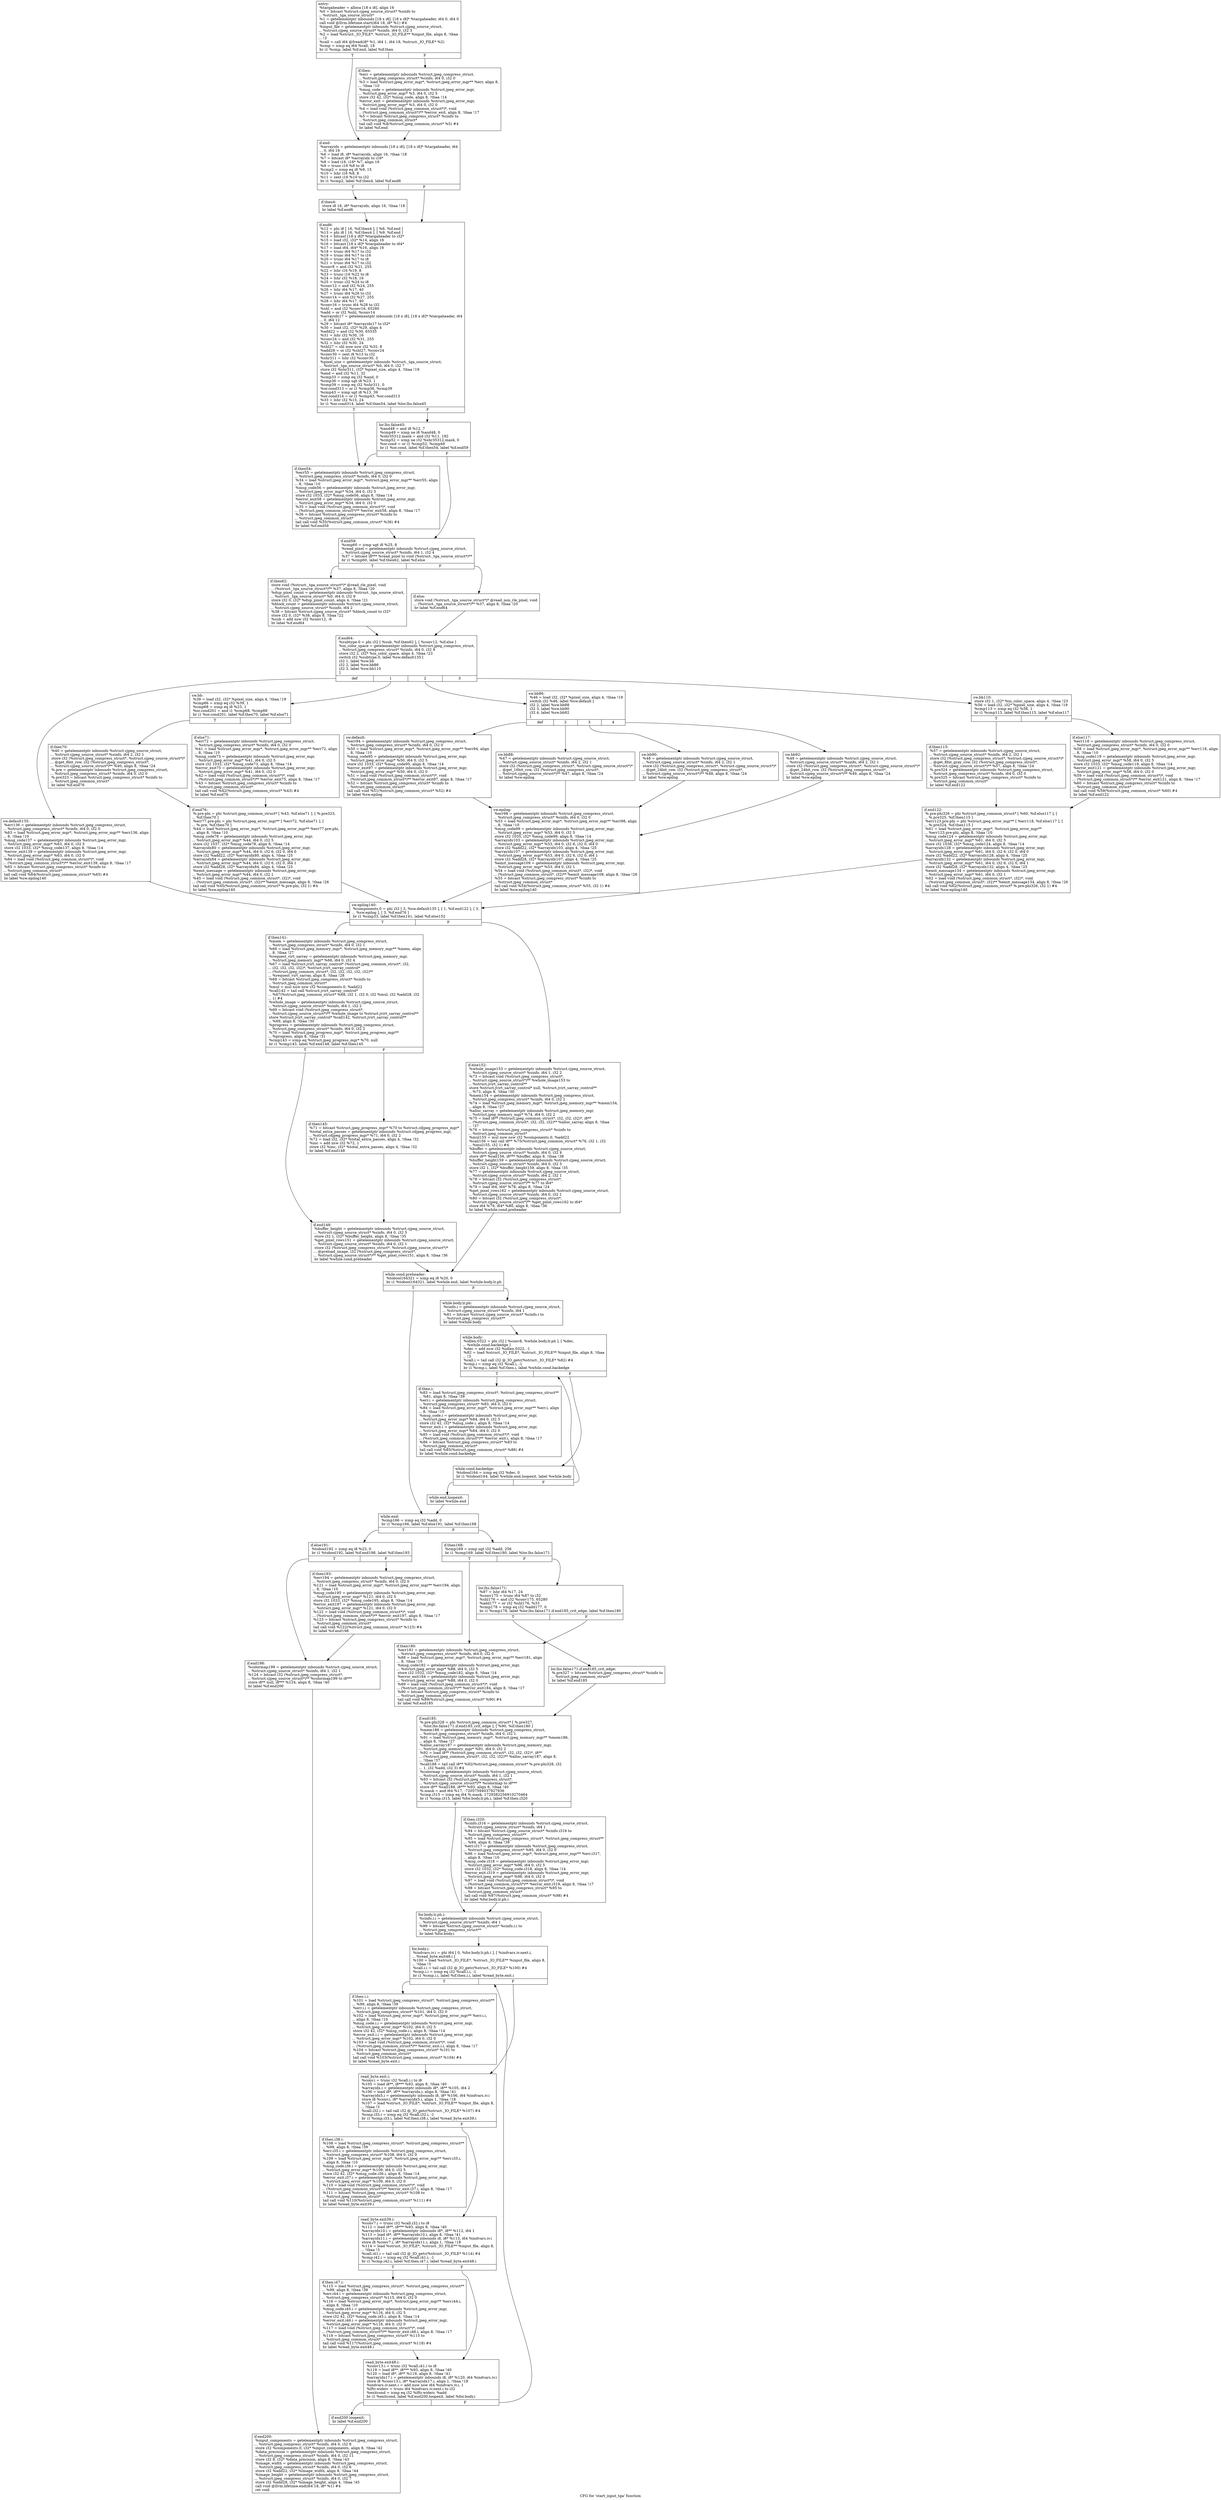 digraph "CFG for 'start_input_tga' function" {
	label="CFG for 'start_input_tga' function";

	Node0x4e81ac0 [shape=record,label="{entry:\l  %targaheader = alloca [18 x i8], align 16\l  %0 = bitcast %struct.cjpeg_source_struct* %sinfo to\l... %struct._tga_source_struct*\l  %1 = getelementptr inbounds [18 x i8], [18 x i8]* %targaheader, i64 0, i64 0\l  call void @llvm.lifetime.start(i64 18, i8* %1) #4\l  %input_file = getelementptr inbounds %struct.cjpeg_source_struct,\l... %struct.cjpeg_source_struct* %sinfo, i64 0, i32 3\l  %2 = load %struct._IO_FILE*, %struct._IO_FILE** %input_file, align 8, !tbaa\l... !3\l  %call = call i64 @fread(i8* %1, i64 1, i64 18, %struct._IO_FILE* %2)\l  %cmp = icmp eq i64 %call, 18\l  br i1 %cmp, label %if.end, label %if.then\l|{<s0>T|<s1>F}}"];
	Node0x4e81ac0:s0 -> Node0x4e82bd0;
	Node0x4e81ac0:s1 -> Node0x4e82ca0;
	Node0x4e82ca0 [shape=record,label="{if.then:                                          \l  %err = getelementptr inbounds %struct.jpeg_compress_struct,\l... %struct.jpeg_compress_struct* %cinfo, i64 0, i32 0\l  %3 = load %struct.jpeg_error_mgr*, %struct.jpeg_error_mgr** %err, align 8,\l... !tbaa !10\l  %msg_code = getelementptr inbounds %struct.jpeg_error_mgr,\l... %struct.jpeg_error_mgr* %3, i64 0, i32 5\l  store i32 42, i32* %msg_code, align 8, !tbaa !14\l  %error_exit = getelementptr inbounds %struct.jpeg_error_mgr,\l... %struct.jpeg_error_mgr* %3, i64 0, i32 0\l  %4 = load void (%struct.jpeg_common_struct*)*, void\l... (%struct.jpeg_common_struct*)** %error_exit, align 8, !tbaa !17\l  %5 = bitcast %struct.jpeg_compress_struct* %cinfo to\l... %struct.jpeg_common_struct*\l  tail call void %4(%struct.jpeg_common_struct* %5) #4\l  br label %if.end\l}"];
	Node0x4e82ca0 -> Node0x4e82bd0;
	Node0x4e82bd0 [shape=record,label="{if.end:                                           \l  %arrayidx = getelementptr inbounds [18 x i8], [18 x i8]* %targaheader, i64\l... 0, i64 16\l  %6 = load i8, i8* %arrayidx, align 16, !tbaa !18\l  %7 = bitcast i8* %arrayidx to i16*\l  %8 = load i16, i16* %7, align 16\l  %9 = trunc i16 %8 to i8\l  %cmp2 = icmp eq i8 %9, 15\l  %10 = lshr i16 %8, 8\l  %11 = zext i16 %10 to i32\l  br i1 %cmp2, label %if.then4, label %if.end6\l|{<s0>T|<s1>F}}"];
	Node0x4e82bd0:s0 -> Node0x4e83550;
	Node0x4e82bd0:s1 -> Node0x4e83e40;
	Node0x4e83550 [shape=record,label="{if.then4:                                         \l  store i8 16, i8* %arrayidx, align 16, !tbaa !18\l  br label %if.end6\l}"];
	Node0x4e83550 -> Node0x4e83e40;
	Node0x4e83e40 [shape=record,label="{if.end6:                                          \l  %12 = phi i8 [ 16, %if.then4 ], [ %6, %if.end ]\l  %13 = phi i8 [ 16, %if.then4 ], [ %9, %if.end ]\l  %14 = bitcast [18 x i8]* %targaheader to i32*\l  %15 = load i32, i32* %14, align 16\l  %16 = bitcast [18 x i8]* %targaheader to i64*\l  %17 = load i64, i64* %16, align 16\l  %18 = trunc i64 %17 to i32\l  %19 = trunc i64 %17 to i16\l  %20 = trunc i64 %17 to i8\l  %21 = trunc i64 %17 to i32\l  %conv8 = and i32 %21, 255\l  %22 = lshr i16 %19, 8\l  %23 = trunc i16 %22 to i8\l  %24 = lshr i32 %18, 16\l  %25 = trunc i32 %24 to i8\l  %conv12 = and i32 %24, 255\l  %26 = lshr i64 %17, 40\l  %27 = trunc i64 %26 to i32\l  %conv14 = and i32 %27, 255\l  %28 = lshr i64 %17, 40\l  %conv16 = trunc i64 %28 to i32\l  %shl = and i32 %conv16, 65280\l  %add = or i32 %shl, %conv14\l  %arrayidx17 = getelementptr inbounds [18 x i8], [18 x i8]* %targaheader, i64\l... 0, i64 12\l  %29 = bitcast i8* %arrayidx17 to i32*\l  %30 = load i32, i32* %29, align 4\l  %add22 = and i32 %30, 65535\l  %31 = lshr i32 %30, 16\l  %conv24 = and i32 %31, 255\l  %32 = lshr i32 %30, 24\l  %shl27 = shl nuw nsw i32 %32, 8\l  %add28 = or i32 %shl27, %conv24\l  %conv30 = zext i8 %13 to i32\l  %shr311 = lshr i32 %conv30, 3\l  %pixel_size = getelementptr inbounds %struct._tga_source_struct,\l... %struct._tga_source_struct* %0, i64 0, i32 7\l  store i32 %shr311, i32* %pixel_size, align 4, !tbaa !19\l  %and = and i32 %11, 32\l  %cmp33 = icmp eq i32 %and, 0\l  %cmp36 = icmp ugt i8 %23, 1\l  %cmp39 = icmp eq i32 %shr311, 0\l  %or.cond313 = or i1 %cmp36, %cmp39\l  %cmp43 = icmp ugt i8 %13, 39\l  %or.cond314 = or i1 %cmp43, %or.cond313\l  %33 = lshr i32 %15, 24\l  br i1 %or.cond314, label %if.then54, label %lor.lhs.false45\l|{<s0>T|<s1>F}}"];
	Node0x4e83e40:s0 -> Node0x4e7d330;
	Node0x4e83e40:s1 -> Node0x4e7d410;
	Node0x4e7d410 [shape=record,label="{lor.lhs.false45:                                  \l  %and48 = and i8 %12, 7\l  %cmp49 = icmp ne i8 %and48, 0\l  %shr35312.mask = and i32 %11, 192\l  %cmp52 = icmp ne i32 %shr35312.mask, 0\l  %or.cond = or i1 %cmp52, %cmp49\l  br i1 %or.cond, label %if.then54, label %if.end59\l|{<s0>T|<s1>F}}"];
	Node0x4e7d410:s0 -> Node0x4e7d330;
	Node0x4e7d410:s1 -> Node0x4e86f40;
	Node0x4e7d330 [shape=record,label="{if.then54:                                        \l  %err55 = getelementptr inbounds %struct.jpeg_compress_struct,\l... %struct.jpeg_compress_struct* %cinfo, i64 0, i32 0\l  %34 = load %struct.jpeg_error_mgr*, %struct.jpeg_error_mgr** %err55, align\l... 8, !tbaa !10\l  %msg_code56 = getelementptr inbounds %struct.jpeg_error_mgr,\l... %struct.jpeg_error_mgr* %34, i64 0, i32 5\l  store i32 1033, i32* %msg_code56, align 8, !tbaa !14\l  %error_exit58 = getelementptr inbounds %struct.jpeg_error_mgr,\l... %struct.jpeg_error_mgr* %34, i64 0, i32 0\l  %35 = load void (%struct.jpeg_common_struct*)*, void\l... (%struct.jpeg_common_struct*)** %error_exit58, align 8, !tbaa !17\l  %36 = bitcast %struct.jpeg_compress_struct* %cinfo to\l... %struct.jpeg_common_struct*\l  tail call void %35(%struct.jpeg_common_struct* %36) #4\l  br label %if.end59\l}"];
	Node0x4e7d330 -> Node0x4e86f40;
	Node0x4e86f40 [shape=record,label="{if.end59:                                         \l  %cmp60 = icmp ugt i8 %25, 8\l  %read_pixel = getelementptr inbounds %struct.cjpeg_source_struct,\l... %struct.cjpeg_source_struct* %sinfo, i64 1, i32 4\l  %37 = bitcast i8*** %read_pixel to void (%struct._tga_source_struct*)**\l  br i1 %cmp60, label %if.then62, label %if.else\l|{<s0>T|<s1>F}}"];
	Node0x4e86f40:s0 -> Node0x4e857c0;
	Node0x4e86f40:s1 -> Node0x4e858a0;
	Node0x4e857c0 [shape=record,label="{if.then62:                                        \l  store void (%struct._tga_source_struct*)* @read_rle_pixel, void\l... (%struct._tga_source_struct*)** %37, align 8, !tbaa !20\l  %dup_pixel_count = getelementptr inbounds %struct._tga_source_struct,\l... %struct._tga_source_struct* %0, i64 0, i32 9\l  store i32 0, i32* %dup_pixel_count, align 4, !tbaa !21\l  %block_count = getelementptr inbounds %struct.cjpeg_source_struct,\l... %struct.cjpeg_source_struct* %sinfo, i64 2\l  %38 = bitcast %struct.cjpeg_source_struct* %block_count to i32*\l  store i32 0, i32* %38, align 8, !tbaa !22\l  %sub = add nsw i32 %conv12, -8\l  br label %if.end64\l}"];
	Node0x4e857c0 -> Node0x4e89870;
	Node0x4e858a0 [shape=record,label="{if.else:                                          \l  store void (%struct._tga_source_struct*)* @read_non_rle_pixel, void\l... (%struct._tga_source_struct*)** %37, align 8, !tbaa !20\l  br label %if.end64\l}"];
	Node0x4e858a0 -> Node0x4e89870;
	Node0x4e89870 [shape=record,label="{if.end64:                                         \l  %subtype.0 = phi i32 [ %sub, %if.then62 ], [ %conv12, %if.else ]\l  %in_color_space = getelementptr inbounds %struct.jpeg_compress_struct,\l... %struct.jpeg_compress_struct* %cinfo, i64 0, i32 9\l  store i32 2, i32* %in_color_space, align 4, !tbaa !23\l  switch i32 %subtype.0, label %sw.default135 [\l    i32 1, label %sw.bb\l    i32 2, label %sw.bb86\l    i32 3, label %sw.bb110\l  ]\l|{<s0>def|<s1>1|<s2>2|<s3>3}}"];
	Node0x4e89870:s0 -> Node0x4e8a520;
	Node0x4e89870:s1 -> Node0x4e8a600;
	Node0x4e89870:s2 -> Node0x4e8a6d0;
	Node0x4e89870:s3 -> Node0x4e8a7a0;
	Node0x4e8a600 [shape=record,label="{sw.bb:                                            \l  %39 = load i32, i32* %pixel_size, align 4, !tbaa !19\l  %cmp66 = icmp eq i32 %39, 1\l  %cmp68 = icmp eq i8 %23, 1\l  %or.cond201 = and i1 %cmp68, %cmp66\l  br i1 %or.cond201, label %if.then70, label %if.else71\l|{<s0>T|<s1>F}}"];
	Node0x4e8a600:s0 -> Node0x4e8b1b0;
	Node0x4e8a600:s1 -> Node0x4e8b290;
	Node0x4e8b1b0 [shape=record,label="{if.then70:                                        \l  %40 = getelementptr inbounds %struct.cjpeg_source_struct,\l... %struct.cjpeg_source_struct* %sinfo, i64 2, i32 1\l  store i32 (%struct.jpeg_compress_struct*, %struct.cjpeg_source_struct*)*\l... @get_8bit_row, i32 (%struct.jpeg_compress_struct*,\l... %struct.cjpeg_source_struct*)** %40, align 8, !tbaa !24\l  %.pre = getelementptr inbounds %struct.jpeg_compress_struct,\l... %struct.jpeg_compress_struct* %cinfo, i64 0, i32 0\l  %.pre323 = bitcast %struct.jpeg_compress_struct* %cinfo to\l... %struct.jpeg_common_struct*\l  br label %if.end76\l}"];
	Node0x4e8b1b0 -> Node0x4e8b8b0;
	Node0x4e8b290 [shape=record,label="{if.else71:                                        \l  %err72 = getelementptr inbounds %struct.jpeg_compress_struct,\l... %struct.jpeg_compress_struct* %cinfo, i64 0, i32 0\l  %41 = load %struct.jpeg_error_mgr*, %struct.jpeg_error_mgr** %err72, align\l... 8, !tbaa !10\l  %msg_code73 = getelementptr inbounds %struct.jpeg_error_mgr,\l... %struct.jpeg_error_mgr* %41, i64 0, i32 5\l  store i32 1033, i32* %msg_code73, align 8, !tbaa !14\l  %error_exit75 = getelementptr inbounds %struct.jpeg_error_mgr,\l... %struct.jpeg_error_mgr* %41, i64 0, i32 0\l  %42 = load void (%struct.jpeg_common_struct*)*, void\l... (%struct.jpeg_common_struct*)** %error_exit75, align 8, !tbaa !17\l  %43 = bitcast %struct.jpeg_compress_struct* %cinfo to\l... %struct.jpeg_common_struct*\l  tail call void %42(%struct.jpeg_common_struct* %43) #4\l  br label %if.end76\l}"];
	Node0x4e8b290 -> Node0x4e8b8b0;
	Node0x4e8b8b0 [shape=record,label="{if.end76:                                         \l  %.pre-phi = phi %struct.jpeg_common_struct* [ %43, %if.else71 ], [ %.pre323,\l... %if.then70 ]\l  %err77.pre-phi = phi %struct.jpeg_error_mgr** [ %err72, %if.else71 ], [\l... %.pre, %if.then70 ]\l  %44 = load %struct.jpeg_error_mgr*, %struct.jpeg_error_mgr** %err77.pre-phi,\l... align 8, !tbaa !10\l  %msg_code78 = getelementptr inbounds %struct.jpeg_error_mgr,\l... %struct.jpeg_error_mgr* %44, i64 0, i32 5\l  store i32 1037, i32* %msg_code78, align 8, !tbaa !14\l  %arrayidx80 = getelementptr inbounds %struct.jpeg_error_mgr,\l... %struct.jpeg_error_mgr* %44, i64 0, i32 6, i32 0, i64 0\l  store i32 %add22, i32* %arrayidx80, align 4, !tbaa !25\l  %arrayidx84 = getelementptr inbounds %struct.jpeg_error_mgr,\l... %struct.jpeg_error_mgr* %44, i64 0, i32 6, i32 0, i64 1\l  store i32 %add28, i32* %arrayidx84, align 4, !tbaa !25\l  %emit_message = getelementptr inbounds %struct.jpeg_error_mgr,\l... %struct.jpeg_error_mgr* %44, i64 0, i32 1\l  %45 = load void (%struct.jpeg_common_struct*, i32)*, void\l... (%struct.jpeg_common_struct*, i32)** %emit_message, align 8, !tbaa !26\l  tail call void %45(%struct.jpeg_common_struct* %.pre-phi, i32 1) #4\l  br label %sw.epilog140\l}"];
	Node0x4e8b8b0 -> Node0x4e86520;
	Node0x4e8a6d0 [shape=record,label="{sw.bb86:                                          \l  %46 = load i32, i32* %pixel_size, align 4, !tbaa !19\l  switch i32 %46, label %sw.default [\l    i32 2, label %sw.bb88\l    i32 3, label %sw.bb90\l    i32 4, label %sw.bb92\l  ]\l|{<s0>def|<s1>2|<s2>3|<s3>4}}"];
	Node0x4e8a6d0:s0 -> Node0x4e86660;
	Node0x4e8a6d0:s1 -> Node0x4e86740;
	Node0x4e8a6d0:s2 -> Node0x4e867f0;
	Node0x4e8a6d0:s3 -> Node0x4e868a0;
	Node0x4e86740 [shape=record,label="{sw.bb88:                                          \l  %47 = getelementptr inbounds %struct.cjpeg_source_struct,\l... %struct.cjpeg_source_struct* %sinfo, i64 2, i32 1\l  store i32 (%struct.jpeg_compress_struct*, %struct.cjpeg_source_struct*)*\l... @get_16bit_row, i32 (%struct.jpeg_compress_struct*,\l... %struct.cjpeg_source_struct*)** %47, align 8, !tbaa !24\l  br label %sw.epilog\l}"];
	Node0x4e86740 -> Node0x4e8e660;
	Node0x4e867f0 [shape=record,label="{sw.bb90:                                          \l  %48 = getelementptr inbounds %struct.cjpeg_source_struct,\l... %struct.cjpeg_source_struct* %sinfo, i64 2, i32 1\l  store i32 (%struct.jpeg_compress_struct*, %struct.cjpeg_source_struct*)*\l... @get_24bit_row, i32 (%struct.jpeg_compress_struct*,\l... %struct.cjpeg_source_struct*)** %48, align 8, !tbaa !24\l  br label %sw.epilog\l}"];
	Node0x4e867f0 -> Node0x4e8e660;
	Node0x4e868a0 [shape=record,label="{sw.bb92:                                          \l  %49 = getelementptr inbounds %struct.cjpeg_source_struct,\l... %struct.cjpeg_source_struct* %sinfo, i64 2, i32 1\l  store i32 (%struct.jpeg_compress_struct*, %struct.cjpeg_source_struct*)*\l... @get_24bit_row, i32 (%struct.jpeg_compress_struct*,\l... %struct.cjpeg_source_struct*)** %49, align 8, !tbaa !24\l  br label %sw.epilog\l}"];
	Node0x4e868a0 -> Node0x4e8e660;
	Node0x4e86660 [shape=record,label="{sw.default:                                       \l  %err94 = getelementptr inbounds %struct.jpeg_compress_struct,\l... %struct.jpeg_compress_struct* %cinfo, i64 0, i32 0\l  %50 = load %struct.jpeg_error_mgr*, %struct.jpeg_error_mgr** %err94, align\l... 8, !tbaa !10\l  %msg_code95 = getelementptr inbounds %struct.jpeg_error_mgr,\l... %struct.jpeg_error_mgr* %50, i64 0, i32 5\l  store i32 1033, i32* %msg_code95, align 8, !tbaa !14\l  %error_exit97 = getelementptr inbounds %struct.jpeg_error_mgr,\l... %struct.jpeg_error_mgr* %50, i64 0, i32 0\l  %51 = load void (%struct.jpeg_common_struct*)*, void\l... (%struct.jpeg_common_struct*)** %error_exit97, align 8, !tbaa !17\l  %52 = bitcast %struct.jpeg_compress_struct* %cinfo to\l... %struct.jpeg_common_struct*\l  tail call void %51(%struct.jpeg_common_struct* %52) #4\l  br label %sw.epilog\l}"];
	Node0x4e86660 -> Node0x4e8e660;
	Node0x4e8e660 [shape=record,label="{sw.epilog:                                        \l  %err98 = getelementptr inbounds %struct.jpeg_compress_struct,\l... %struct.jpeg_compress_struct* %cinfo, i64 0, i32 0\l  %53 = load %struct.jpeg_error_mgr*, %struct.jpeg_error_mgr** %err98, align\l... 8, !tbaa !10\l  %msg_code99 = getelementptr inbounds %struct.jpeg_error_mgr,\l... %struct.jpeg_error_mgr* %53, i64 0, i32 5\l  store i32 1035, i32* %msg_code99, align 8, !tbaa !14\l  %arrayidx103 = getelementptr inbounds %struct.jpeg_error_mgr,\l... %struct.jpeg_error_mgr* %53, i64 0, i32 6, i32 0, i64 0\l  store i32 %add22, i32* %arrayidx103, align 4, !tbaa !25\l  %arrayidx107 = getelementptr inbounds %struct.jpeg_error_mgr,\l... %struct.jpeg_error_mgr* %53, i64 0, i32 6, i32 0, i64 1\l  store i32 %add28, i32* %arrayidx107, align 4, !tbaa !25\l  %emit_message109 = getelementptr inbounds %struct.jpeg_error_mgr,\l... %struct.jpeg_error_mgr* %53, i64 0, i32 1\l  %54 = load void (%struct.jpeg_common_struct*, i32)*, void\l... (%struct.jpeg_common_struct*, i32)** %emit_message109, align 8, !tbaa !26\l  %55 = bitcast %struct.jpeg_compress_struct* %cinfo to\l... %struct.jpeg_common_struct*\l  tail call void %54(%struct.jpeg_common_struct* %55, i32 1) #4\l  br label %sw.epilog140\l}"];
	Node0x4e8e660 -> Node0x4e86520;
	Node0x4e8a7a0 [shape=record,label="{sw.bb110:                                         \l  store i32 1, i32* %in_color_space, align 4, !tbaa !23\l  %56 = load i32, i32* %pixel_size, align 4, !tbaa !19\l  %cmp113 = icmp eq i32 %56, 1\l  br i1 %cmp113, label %if.then115, label %if.else117\l|{<s0>T|<s1>F}}"];
	Node0x4e8a7a0:s0 -> Node0x4e905f0;
	Node0x4e8a7a0:s1 -> Node0x4e906d0;
	Node0x4e905f0 [shape=record,label="{if.then115:                                       \l  %57 = getelementptr inbounds %struct.cjpeg_source_struct,\l... %struct.cjpeg_source_struct* %sinfo, i64 2, i32 1\l  store i32 (%struct.jpeg_compress_struct*, %struct.cjpeg_source_struct*)*\l... @get_8bit_gray_row, i32 (%struct.jpeg_compress_struct*,\l... %struct.cjpeg_source_struct*)** %57, align 8, !tbaa !24\l  %.pre324 = getelementptr inbounds %struct.jpeg_compress_struct,\l... %struct.jpeg_compress_struct* %cinfo, i64 0, i32 0\l  %.pre325 = bitcast %struct.jpeg_compress_struct* %cinfo to\l... %struct.jpeg_common_struct*\l  br label %if.end122\l}"];
	Node0x4e905f0 -> Node0x4e88920;
	Node0x4e906d0 [shape=record,label="{if.else117:                                       \l  %err118 = getelementptr inbounds %struct.jpeg_compress_struct,\l... %struct.jpeg_compress_struct* %cinfo, i64 0, i32 0\l  %58 = load %struct.jpeg_error_mgr*, %struct.jpeg_error_mgr** %err118, align\l... 8, !tbaa !10\l  %msg_code119 = getelementptr inbounds %struct.jpeg_error_mgr,\l... %struct.jpeg_error_mgr* %58, i64 0, i32 5\l  store i32 1033, i32* %msg_code119, align 8, !tbaa !14\l  %error_exit121 = getelementptr inbounds %struct.jpeg_error_mgr,\l... %struct.jpeg_error_mgr* %58, i64 0, i32 0\l  %59 = load void (%struct.jpeg_common_struct*)*, void\l... (%struct.jpeg_common_struct*)** %error_exit121, align 8, !tbaa !17\l  %60 = bitcast %struct.jpeg_compress_struct* %cinfo to\l... %struct.jpeg_common_struct*\l  tail call void %59(%struct.jpeg_common_struct* %60) #4\l  br label %if.end122\l}"];
	Node0x4e906d0 -> Node0x4e88920;
	Node0x4e88920 [shape=record,label="{if.end122:                                        \l  %.pre-phi326 = phi %struct.jpeg_common_struct* [ %60, %if.else117 ], [\l... %.pre325, %if.then115 ]\l  %err123.pre-phi = phi %struct.jpeg_error_mgr** [ %err118, %if.else117 ], [\l... %.pre324, %if.then115 ]\l  %61 = load %struct.jpeg_error_mgr*, %struct.jpeg_error_mgr**\l... %err123.pre-phi, align 8, !tbaa !10\l  %msg_code124 = getelementptr inbounds %struct.jpeg_error_mgr,\l... %struct.jpeg_error_mgr* %61, i64 0, i32 5\l  store i32 1036, i32* %msg_code124, align 8, !tbaa !14\l  %arrayidx128 = getelementptr inbounds %struct.jpeg_error_mgr,\l... %struct.jpeg_error_mgr* %61, i64 0, i32 6, i32 0, i64 0\l  store i32 %add22, i32* %arrayidx128, align 4, !tbaa !25\l  %arrayidx132 = getelementptr inbounds %struct.jpeg_error_mgr,\l... %struct.jpeg_error_mgr* %61, i64 0, i32 6, i32 0, i64 1\l  store i32 %add28, i32* %arrayidx132, align 4, !tbaa !25\l  %emit_message134 = getelementptr inbounds %struct.jpeg_error_mgr,\l... %struct.jpeg_error_mgr* %61, i64 0, i32 1\l  %62 = load void (%struct.jpeg_common_struct*, i32)*, void\l... (%struct.jpeg_common_struct*, i32)** %emit_message134, align 8, !tbaa !26\l  tail call void %62(%struct.jpeg_common_struct* %.pre-phi326, i32 1) #4\l  br label %sw.epilog140\l}"];
	Node0x4e88920 -> Node0x4e86520;
	Node0x4e8a520 [shape=record,label="{sw.default135:                                    \l  %err136 = getelementptr inbounds %struct.jpeg_compress_struct,\l... %struct.jpeg_compress_struct* %cinfo, i64 0, i32 0\l  %63 = load %struct.jpeg_error_mgr*, %struct.jpeg_error_mgr** %err136, align\l... 8, !tbaa !10\l  %msg_code137 = getelementptr inbounds %struct.jpeg_error_mgr,\l... %struct.jpeg_error_mgr* %63, i64 0, i32 5\l  store i32 1033, i32* %msg_code137, align 8, !tbaa !14\l  %error_exit139 = getelementptr inbounds %struct.jpeg_error_mgr,\l... %struct.jpeg_error_mgr* %63, i64 0, i32 0\l  %64 = load void (%struct.jpeg_common_struct*)*, void\l... (%struct.jpeg_common_struct*)** %error_exit139, align 8, !tbaa !17\l  %65 = bitcast %struct.jpeg_compress_struct* %cinfo to\l... %struct.jpeg_common_struct*\l  tail call void %64(%struct.jpeg_common_struct* %65) #4\l  br label %sw.epilog140\l}"];
	Node0x4e8a520 -> Node0x4e86520;
	Node0x4e86520 [shape=record,label="{sw.epilog140:                                     \l  %components.0 = phi i32 [ 3, %sw.default135 ], [ 1, %if.end122 ], [ 3,\l... %sw.epilog ], [ 3, %if.end76 ]\l  br i1 %cmp33, label %if.then141, label %if.else152\l|{<s0>T|<s1>F}}"];
	Node0x4e86520:s0 -> Node0x4e85b70;
	Node0x4e86520:s1 -> Node0x4e806b0;
	Node0x4e85b70 [shape=record,label="{if.then141:                                       \l  %mem = getelementptr inbounds %struct.jpeg_compress_struct,\l... %struct.jpeg_compress_struct* %cinfo, i64 0, i32 1\l  %66 = load %struct.jpeg_memory_mgr*, %struct.jpeg_memory_mgr** %mem, align\l... 8, !tbaa !27\l  %request_virt_sarray = getelementptr inbounds %struct.jpeg_memory_mgr,\l... %struct.jpeg_memory_mgr* %66, i64 0, i32 4\l  %67 = load %struct.jvirt_sarray_control* (%struct.jpeg_common_struct*, i32,\l... i32, i32, i32, i32)*, %struct.jvirt_sarray_control*\l... (%struct.jpeg_common_struct*, i32, i32, i32, i32, i32)**\l... %request_virt_sarray, align 8, !tbaa !28\l  %68 = bitcast %struct.jpeg_compress_struct* %cinfo to\l... %struct.jpeg_common_struct*\l  %mul = mul nuw nsw i32 %components.0, %add22\l  %call142 = tail call %struct.jvirt_sarray_control*\l... %67(%struct.jpeg_common_struct* %68, i32 1, i32 0, i32 %mul, i32 %add28, i32\l... 1) #4\l  %whole_image = getelementptr inbounds %struct.cjpeg_source_struct,\l... %struct.cjpeg_source_struct* %sinfo, i64 1, i32 2\l  %69 = bitcast void (%struct.jpeg_compress_struct*,\l... %struct.cjpeg_source_struct*)** %whole_image to %struct.jvirt_sarray_control**\l  store %struct.jvirt_sarray_control* %call142, %struct.jvirt_sarray_control**\l... %69, align 8, !tbaa !30\l  %progress = getelementptr inbounds %struct.jpeg_compress_struct,\l... %struct.jpeg_compress_struct* %cinfo, i64 0, i32 2\l  %70 = load %struct.jpeg_progress_mgr*, %struct.jpeg_progress_mgr**\l... %progress, align 8, !tbaa !31\l  %cmp143 = icmp eq %struct.jpeg_progress_mgr* %70, null\l  br i1 %cmp143, label %if.end148, label %if.then145\l|{<s0>T|<s1>F}}"];
	Node0x4e85b70:s0 -> Node0x4e95110;
	Node0x4e85b70:s1 -> Node0x4e951f0;
	Node0x4e951f0 [shape=record,label="{if.then145:                                       \l  %71 = bitcast %struct.jpeg_progress_mgr* %70 to %struct.cdjpeg_progress_mgr*\l  %total_extra_passes = getelementptr inbounds %struct.cdjpeg_progress_mgr,\l... %struct.cdjpeg_progress_mgr* %71, i64 0, i32 2\l  %72 = load i32, i32* %total_extra_passes, align 4, !tbaa !32\l  %inc = add nsw i32 %72, 1\l  store i32 %inc, i32* %total_extra_passes, align 4, !tbaa !32\l  br label %if.end148\l}"];
	Node0x4e951f0 -> Node0x4e95110;
	Node0x4e95110 [shape=record,label="{if.end148:                                        \l  %buffer_height = getelementptr inbounds %struct.cjpeg_source_struct,\l... %struct.cjpeg_source_struct* %sinfo, i64 0, i32 5\l  store i32 1, i32* %buffer_height, align 8, !tbaa !35\l  %get_pixel_rows151 = getelementptr inbounds %struct.cjpeg_source_struct,\l... %struct.cjpeg_source_struct* %sinfo, i64 0, i32 1\l  store i32 (%struct.jpeg_compress_struct*, %struct.cjpeg_source_struct*)*\l... @preload_image, i32 (%struct.jpeg_compress_struct*,\l... %struct.cjpeg_source_struct*)** %get_pixel_rows151, align 8, !tbaa !36\l  br label %while.cond.preheader\l}"];
	Node0x4e95110 -> Node0x4e96480;
	Node0x4e806b0 [shape=record,label="{if.else152:                                       \l  %whole_image153 = getelementptr inbounds %struct.cjpeg_source_struct,\l... %struct.cjpeg_source_struct* %sinfo, i64 1, i32 2\l  %73 = bitcast void (%struct.jpeg_compress_struct*,\l... %struct.cjpeg_source_struct*)** %whole_image153 to\l... %struct.jvirt_sarray_control**\l  store %struct.jvirt_sarray_control* null, %struct.jvirt_sarray_control**\l... %73, align 8, !tbaa !30\l  %mem154 = getelementptr inbounds %struct.jpeg_compress_struct,\l... %struct.jpeg_compress_struct* %cinfo, i64 0, i32 1\l  %74 = load %struct.jpeg_memory_mgr*, %struct.jpeg_memory_mgr** %mem154,\l... align 8, !tbaa !27\l  %alloc_sarray = getelementptr inbounds %struct.jpeg_memory_mgr,\l... %struct.jpeg_memory_mgr* %74, i64 0, i32 2\l  %75 = load i8** (%struct.jpeg_common_struct*, i32, i32, i32)*, i8**\l... (%struct.jpeg_common_struct*, i32, i32, i32)** %alloc_sarray, align 8, !tbaa\l... !37\l  %76 = bitcast %struct.jpeg_compress_struct* %cinfo to\l... %struct.jpeg_common_struct*\l  %mul155 = mul nuw nsw i32 %components.0, %add22\l  %call156 = tail call i8** %75(%struct.jpeg_common_struct* %76, i32 1, i32\l... %mul155, i32 1) #4\l  %buffer = getelementptr inbounds %struct.cjpeg_source_struct,\l... %struct.cjpeg_source_struct* %sinfo, i64 0, i32 4\l  store i8** %call156, i8*** %buffer, align 8, !tbaa !38\l  %buffer_height159 = getelementptr inbounds %struct.cjpeg_source_struct,\l... %struct.cjpeg_source_struct* %sinfo, i64 0, i32 5\l  store i32 1, i32* %buffer_height159, align 8, !tbaa !35\l  %77 = getelementptr inbounds %struct.cjpeg_source_struct,\l... %struct.cjpeg_source_struct* %sinfo, i64 2, i32 1\l  %78 = bitcast i32 (%struct.jpeg_compress_struct*,\l... %struct.cjpeg_source_struct*)** %77 to i64*\l  %79 = load i64, i64* %78, align 8, !tbaa !24\l  %get_pixel_rows162 = getelementptr inbounds %struct.cjpeg_source_struct,\l... %struct.cjpeg_source_struct* %sinfo, i64 0, i32 1\l  %80 = bitcast i32 (%struct.jpeg_compress_struct*,\l... %struct.cjpeg_source_struct*)** %get_pixel_rows162 to i64*\l  store i64 %79, i64* %80, align 8, !tbaa !36\l  br label %while.cond.preheader\l}"];
	Node0x4e806b0 -> Node0x4e96480;
	Node0x4e96480 [shape=record,label="{while.cond.preheader:                             \l  %tobool164321 = icmp eq i8 %20, 0\l  br i1 %tobool164321, label %while.end, label %while.body.lr.ph\l|{<s0>T|<s1>F}}"];
	Node0x4e96480:s0 -> Node0x4e98b30;
	Node0x4e96480:s1 -> Node0x4e98be0;
	Node0x4e98be0 [shape=record,label="{while.body.lr.ph:                                 \l  %cinfo.i = getelementptr inbounds %struct.cjpeg_source_struct,\l... %struct.cjpeg_source_struct* %sinfo, i64 1\l  %81 = bitcast %struct.cjpeg_source_struct* %cinfo.i to\l... %struct.jpeg_compress_struct**\l  br label %while.body\l}"];
	Node0x4e98be0 -> Node0x4e98de0;
	Node0x4e98de0 [shape=record,label="{while.body:                                       \l  %idlen.0322 = phi i32 [ %conv8, %while.body.lr.ph ], [ %dec,\l... %while.cond.backedge ]\l  %dec = add nsw i32 %idlen.0322, -1\l  %82 = load %struct._IO_FILE*, %struct._IO_FILE** %input_file, align 8, !tbaa\l... !3\l  %call.i = tail call i32 @_IO_getc(%struct._IO_FILE* %82) #4\l  %cmp.i = icmp eq i32 %call.i, -1\l  br i1 %cmp.i, label %if.then.i, label %while.cond.backedge\l|{<s0>T|<s1>F}}"];
	Node0x4e98de0:s0 -> Node0x4e99ad0;
	Node0x4e98de0:s1 -> Node0x4e98f50;
	Node0x4e98f50 [shape=record,label="{while.cond.backedge:                              \l  %tobool164 = icmp eq i32 %dec, 0\l  br i1 %tobool164, label %while.end.loopexit, label %while.body\l|{<s0>T|<s1>F}}"];
	Node0x4e98f50:s0 -> Node0x4e99d50;
	Node0x4e98f50:s1 -> Node0x4e98de0;
	Node0x4e99ad0 [shape=record,label="{if.then.i:                                        \l  %83 = load %struct.jpeg_compress_struct*, %struct.jpeg_compress_struct**\l... %81, align 8, !tbaa !39\l  %err.i = getelementptr inbounds %struct.jpeg_compress_struct,\l... %struct.jpeg_compress_struct* %83, i64 0, i32 0\l  %84 = load %struct.jpeg_error_mgr*, %struct.jpeg_error_mgr** %err.i, align\l... 8, !tbaa !10\l  %msg_code.i = getelementptr inbounds %struct.jpeg_error_mgr,\l... %struct.jpeg_error_mgr* %84, i64 0, i32 5\l  store i32 42, i32* %msg_code.i, align 8, !tbaa !14\l  %error_exit.i = getelementptr inbounds %struct.jpeg_error_mgr,\l... %struct.jpeg_error_mgr* %84, i64 0, i32 0\l  %85 = load void (%struct.jpeg_common_struct*)*, void\l... (%struct.jpeg_common_struct*)** %error_exit.i, align 8, !tbaa !17\l  %86 = bitcast %struct.jpeg_compress_struct* %83 to\l... %struct.jpeg_common_struct*\l  tail call void %85(%struct.jpeg_common_struct* %86) #4\l  br label %while.cond.backedge\l}"];
	Node0x4e99ad0 -> Node0x4e98f50;
	Node0x4e99d50 [shape=record,label="{while.end.loopexit:                               \l  br label %while.end\l}"];
	Node0x4e99d50 -> Node0x4e98b30;
	Node0x4e98b30 [shape=record,label="{while.end:                                        \l  %cmp166 = icmp eq i32 %add, 0\l  br i1 %cmp166, label %if.else191, label %if.then168\l|{<s0>T|<s1>F}}"];
	Node0x4e98b30:s0 -> Node0x4e9aa50;
	Node0x4e98b30:s1 -> Node0x4e9aaa0;
	Node0x4e9aaa0 [shape=record,label="{if.then168:                                       \l  %cmp169 = icmp ugt i32 %add, 256\l  br i1 %cmp169, label %if.then180, label %lor.lhs.false171\l|{<s0>T|<s1>F}}"];
	Node0x4e9aaa0:s0 -> Node0x4e9acd0;
	Node0x4e9aaa0:s1 -> Node0x4e9ad80;
	Node0x4e9ad80 [shape=record,label="{lor.lhs.false171:                                 \l  %87 = lshr i64 %17, 24\l  %conv175 = trunc i64 %87 to i32\l  %shl176 = and i32 %conv175, 65280\l  %add177 = or i32 %shl176, %33\l  %cmp178 = icmp eq i32 %add177, 0\l  br i1 %cmp178, label %lor.lhs.false171.if.end185_crit_edge, label %if.then180\l|{<s0>T|<s1>F}}"];
	Node0x4e9ad80:s0 -> Node0x4e9b1e0;
	Node0x4e9ad80:s1 -> Node0x4e9acd0;
	Node0x4e9b1e0 [shape=record,label="{lor.lhs.false171.if.end185_crit_edge:             \l  %.pre327 = bitcast %struct.jpeg_compress_struct* %cinfo to\l... %struct.jpeg_common_struct*\l  br label %if.end185\l}"];
	Node0x4e9b1e0 -> Node0x4e9b3b0;
	Node0x4e9acd0 [shape=record,label="{if.then180:                                       \l  %err181 = getelementptr inbounds %struct.jpeg_compress_struct,\l... %struct.jpeg_compress_struct* %cinfo, i64 0, i32 0\l  %88 = load %struct.jpeg_error_mgr*, %struct.jpeg_error_mgr** %err181, align\l... 8, !tbaa !10\l  %msg_code182 = getelementptr inbounds %struct.jpeg_error_mgr,\l... %struct.jpeg_error_mgr* %88, i64 0, i32 5\l  store i32 1032, i32* %msg_code182, align 8, !tbaa !14\l  %error_exit184 = getelementptr inbounds %struct.jpeg_error_mgr,\l... %struct.jpeg_error_mgr* %88, i64 0, i32 0\l  %89 = load void (%struct.jpeg_common_struct*)*, void\l... (%struct.jpeg_common_struct*)** %error_exit184, align 8, !tbaa !17\l  %90 = bitcast %struct.jpeg_compress_struct* %cinfo to\l... %struct.jpeg_common_struct*\l  tail call void %89(%struct.jpeg_common_struct* %90) #4\l  br label %if.end185\l}"];
	Node0x4e9acd0 -> Node0x4e9b3b0;
	Node0x4e9b3b0 [shape=record,label="{if.end185:                                        \l  %.pre-phi328 = phi %struct.jpeg_common_struct* [ %.pre327,\l... %lor.lhs.false171.if.end185_crit_edge ], [ %90, %if.then180 ]\l  %mem186 = getelementptr inbounds %struct.jpeg_compress_struct,\l... %struct.jpeg_compress_struct* %cinfo, i64 0, i32 1\l  %91 = load %struct.jpeg_memory_mgr*, %struct.jpeg_memory_mgr** %mem186,\l... align 8, !tbaa !27\l  %alloc_sarray187 = getelementptr inbounds %struct.jpeg_memory_mgr,\l... %struct.jpeg_memory_mgr* %91, i64 0, i32 2\l  %92 = load i8** (%struct.jpeg_common_struct*, i32, i32, i32)*, i8**\l... (%struct.jpeg_common_struct*, i32, i32, i32)** %alloc_sarray187, align 8,\l... !tbaa !37\l  %call188 = tail call i8** %92(%struct.jpeg_common_struct* %.pre-phi328, i32\l... 1, i32 %add, i32 3) #4\l  %colormap = getelementptr inbounds %struct.cjpeg_source_struct,\l... %struct.cjpeg_source_struct* %sinfo, i64 1, i32 1\l  %93 = bitcast i32 (%struct.jpeg_compress_struct*,\l... %struct.cjpeg_source_struct*)** %colormap to i8***\l  store i8** %call188, i8*** %93, align 8, !tbaa !40\l  %.mask = and i64 %17, -72057594037927936\l  %cmp.i315 = icmp eq i64 %.mask, 1729382256910270464\l  br i1 %cmp.i315, label %for.body.lr.ph.i, label %if.then.i320\l|{<s0>T|<s1>F}}"];
	Node0x4e9b3b0:s0 -> Node0x4e8dbf0;
	Node0x4e9b3b0:s1 -> Node0x4e8dcd0;
	Node0x4e8dcd0 [shape=record,label="{if.then.i320:                                     \l  %cinfo.i316 = getelementptr inbounds %struct.cjpeg_source_struct,\l... %struct.cjpeg_source_struct* %sinfo, i64 1\l  %94 = bitcast %struct.cjpeg_source_struct* %cinfo.i316 to\l... %struct.jpeg_compress_struct**\l  %95 = load %struct.jpeg_compress_struct*, %struct.jpeg_compress_struct**\l... %94, align 8, !tbaa !39\l  %err.i317 = getelementptr inbounds %struct.jpeg_compress_struct,\l... %struct.jpeg_compress_struct* %95, i64 0, i32 0\l  %96 = load %struct.jpeg_error_mgr*, %struct.jpeg_error_mgr** %err.i317,\l... align 8, !tbaa !10\l  %msg_code.i318 = getelementptr inbounds %struct.jpeg_error_mgr,\l... %struct.jpeg_error_mgr* %96, i64 0, i32 5\l  store i32 1032, i32* %msg_code.i318, align 8, !tbaa !14\l  %error_exit.i319 = getelementptr inbounds %struct.jpeg_error_mgr,\l... %struct.jpeg_error_mgr* %96, i64 0, i32 0\l  %97 = load void (%struct.jpeg_common_struct*)*, void\l... (%struct.jpeg_common_struct*)** %error_exit.i319, align 8, !tbaa !17\l  %98 = bitcast %struct.jpeg_compress_struct* %95 to\l... %struct.jpeg_common_struct*\l  tail call void %97(%struct.jpeg_common_struct* %98) #4\l  br label %for.body.lr.ph.i\l}"];
	Node0x4e8dcd0 -> Node0x4e8dbf0;
	Node0x4e8dbf0 [shape=record,label="{for.body.lr.ph.i:                                 \l  %cinfo.i.i = getelementptr inbounds %struct.cjpeg_source_struct,\l... %struct.cjpeg_source_struct* %sinfo, i64 1\l  %99 = bitcast %struct.cjpeg_source_struct* %cinfo.i.i to\l... %struct.jpeg_compress_struct**\l  br label %for.body.i\l}"];
	Node0x4e8dbf0 -> Node0x4e9e2e0;
	Node0x4e9e2e0 [shape=record,label="{for.body.i:                                       \l  %indvars.iv.i = phi i64 [ 0, %for.body.lr.ph.i ], [ %indvars.iv.next.i,\l... %read_byte.exit48.i ]\l  %100 = load %struct._IO_FILE*, %struct._IO_FILE** %input_file, align 8,\l... !tbaa !3\l  %call.i.i = tail call i32 @_IO_getc(%struct._IO_FILE* %100) #4\l  %cmp.i.i = icmp eq i32 %call.i.i, -1\l  br i1 %cmp.i.i, label %if.then.i.i, label %read_byte.exit.i\l|{<s0>T|<s1>F}}"];
	Node0x4e9e2e0:s0 -> Node0x4e9e810;
	Node0x4e9e2e0:s1 -> Node0x4e9e920;
	Node0x4e9e810 [shape=record,label="{if.then.i.i:                                      \l  %101 = load %struct.jpeg_compress_struct*, %struct.jpeg_compress_struct**\l... %99, align 8, !tbaa !39\l  %err.i.i = getelementptr inbounds %struct.jpeg_compress_struct,\l... %struct.jpeg_compress_struct* %101, i64 0, i32 0\l  %102 = load %struct.jpeg_error_mgr*, %struct.jpeg_error_mgr** %err.i.i,\l... align 8, !tbaa !10\l  %msg_code.i.i = getelementptr inbounds %struct.jpeg_error_mgr,\l... %struct.jpeg_error_mgr* %102, i64 0, i32 5\l  store i32 42, i32* %msg_code.i.i, align 8, !tbaa !14\l  %error_exit.i.i = getelementptr inbounds %struct.jpeg_error_mgr,\l... %struct.jpeg_error_mgr* %102, i64 0, i32 0\l  %103 = load void (%struct.jpeg_common_struct*)*, void\l... (%struct.jpeg_common_struct*)** %error_exit.i.i, align 8, !tbaa !17\l  %104 = bitcast %struct.jpeg_compress_struct* %101 to\l... %struct.jpeg_common_struct*\l  tail call void %103(%struct.jpeg_common_struct* %104) #4\l  br label %read_byte.exit.i\l}"];
	Node0x4e9e810 -> Node0x4e9e920;
	Node0x4e9e920 [shape=record,label="{read_byte.exit.i:                                 \l  %conv.i = trunc i32 %call.i.i to i8\l  %105 = load i8**, i8*** %93, align 8, !tbaa !40\l  %arrayidx.i = getelementptr inbounds i8*, i8** %105, i64 2\l  %106 = load i8*, i8** %arrayidx.i, align 8, !tbaa !41\l  %arrayidx5.i = getelementptr inbounds i8, i8* %106, i64 %indvars.iv.i\l  store i8 %conv.i, i8* %arrayidx5.i, align 1, !tbaa !18\l  %107 = load %struct._IO_FILE*, %struct._IO_FILE** %input_file, align 8,\l... !tbaa !3\l  %call.i32.i = tail call i32 @_IO_getc(%struct._IO_FILE* %107) #4\l  %cmp.i33.i = icmp eq i32 %call.i32.i, -1\l  br i1 %cmp.i33.i, label %if.then.i38.i, label %read_byte.exit39.i\l|{<s0>T|<s1>F}}"];
	Node0x4e9e920:s0 -> Node0x4ea0880;
	Node0x4e9e920:s1 -> Node0x4ea0990;
	Node0x4ea0880 [shape=record,label="{if.then.i38.i:                                    \l  %108 = load %struct.jpeg_compress_struct*, %struct.jpeg_compress_struct**\l... %99, align 8, !tbaa !39\l  %err.i35.i = getelementptr inbounds %struct.jpeg_compress_struct,\l... %struct.jpeg_compress_struct* %108, i64 0, i32 0\l  %109 = load %struct.jpeg_error_mgr*, %struct.jpeg_error_mgr** %err.i35.i,\l... align 8, !tbaa !10\l  %msg_code.i36.i = getelementptr inbounds %struct.jpeg_error_mgr,\l... %struct.jpeg_error_mgr* %109, i64 0, i32 5\l  store i32 42, i32* %msg_code.i36.i, align 8, !tbaa !14\l  %error_exit.i37.i = getelementptr inbounds %struct.jpeg_error_mgr,\l... %struct.jpeg_error_mgr* %109, i64 0, i32 0\l  %110 = load void (%struct.jpeg_common_struct*)*, void\l... (%struct.jpeg_common_struct*)** %error_exit.i37.i, align 8, !tbaa !17\l  %111 = bitcast %struct.jpeg_compress_struct* %108 to\l... %struct.jpeg_common_struct*\l  tail call void %110(%struct.jpeg_common_struct* %111) #4\l  br label %read_byte.exit39.i\l}"];
	Node0x4ea0880 -> Node0x4ea0990;
	Node0x4ea0990 [shape=record,label="{read_byte.exit39.i:                               \l  %conv7.i = trunc i32 %call.i32.i to i8\l  %112 = load i8**, i8*** %93, align 8, !tbaa !40\l  %arrayidx10.i = getelementptr inbounds i8*, i8** %112, i64 1\l  %113 = load i8*, i8** %arrayidx10.i, align 8, !tbaa !41\l  %arrayidx11.i = getelementptr inbounds i8, i8* %113, i64 %indvars.iv.i\l  store i8 %conv7.i, i8* %arrayidx11.i, align 1, !tbaa !18\l  %114 = load %struct._IO_FILE*, %struct._IO_FILE** %input_file, align 8,\l... !tbaa !3\l  %call.i41.i = tail call i32 @_IO_getc(%struct._IO_FILE* %114) #4\l  %cmp.i42.i = icmp eq i32 %call.i41.i, -1\l  br i1 %cmp.i42.i, label %if.then.i47.i, label %read_byte.exit48.i\l|{<s0>T|<s1>F}}"];
	Node0x4ea0990:s0 -> Node0x4e92800;
	Node0x4ea0990:s1 -> Node0x4e9e490;
	Node0x4e92800 [shape=record,label="{if.then.i47.i:                                    \l  %115 = load %struct.jpeg_compress_struct*, %struct.jpeg_compress_struct**\l... %99, align 8, !tbaa !39\l  %err.i44.i = getelementptr inbounds %struct.jpeg_compress_struct,\l... %struct.jpeg_compress_struct* %115, i64 0, i32 0\l  %116 = load %struct.jpeg_error_mgr*, %struct.jpeg_error_mgr** %err.i44.i,\l... align 8, !tbaa !10\l  %msg_code.i45.i = getelementptr inbounds %struct.jpeg_error_mgr,\l... %struct.jpeg_error_mgr* %116, i64 0, i32 5\l  store i32 42, i32* %msg_code.i45.i, align 8, !tbaa !14\l  %error_exit.i46.i = getelementptr inbounds %struct.jpeg_error_mgr,\l... %struct.jpeg_error_mgr* %116, i64 0, i32 0\l  %117 = load void (%struct.jpeg_common_struct*)*, void\l... (%struct.jpeg_common_struct*)** %error_exit.i46.i, align 8, !tbaa !17\l  %118 = bitcast %struct.jpeg_compress_struct* %115 to\l... %struct.jpeg_common_struct*\l  tail call void %117(%struct.jpeg_common_struct* %118) #4\l  br label %read_byte.exit48.i\l}"];
	Node0x4e92800 -> Node0x4e9e490;
	Node0x4e9e490 [shape=record,label="{read_byte.exit48.i:                               \l  %conv13.i = trunc i32 %call.i41.i to i8\l  %119 = load i8**, i8*** %93, align 8, !tbaa !40\l  %120 = load i8*, i8** %119, align 8, !tbaa !41\l  %arrayidx17.i = getelementptr inbounds i8, i8* %120, i64 %indvars.iv.i\l  store i8 %conv13.i, i8* %arrayidx17.i, align 1, !tbaa !18\l  %indvars.iv.next.i = add nuw nsw i64 %indvars.iv.i, 1\l  %lftr.wideiv = trunc i64 %indvars.iv.next.i to i32\l  %exitcond = icmp eq i32 %lftr.wideiv, %add\l  br i1 %exitcond, label %if.end200.loopexit, label %for.body.i\l|{<s0>T|<s1>F}}"];
	Node0x4e9e490:s0 -> Node0x4e932d0;
	Node0x4e9e490:s1 -> Node0x4e9e2e0;
	Node0x4e9aa50 [shape=record,label="{if.else191:                                       \l  %tobool192 = icmp eq i8 %23, 0\l  br i1 %tobool192, label %if.end198, label %if.then193\l|{<s0>T|<s1>F}}"];
	Node0x4e9aa50:s0 -> Node0x4e934c0;
	Node0x4e9aa50:s1 -> Node0x4e93510;
	Node0x4e93510 [shape=record,label="{if.then193:                                       \l  %err194 = getelementptr inbounds %struct.jpeg_compress_struct,\l... %struct.jpeg_compress_struct* %cinfo, i64 0, i32 0\l  %121 = load %struct.jpeg_error_mgr*, %struct.jpeg_error_mgr** %err194, align\l... 8, !tbaa !10\l  %msg_code195 = getelementptr inbounds %struct.jpeg_error_mgr,\l... %struct.jpeg_error_mgr* %121, i64 0, i32 5\l  store i32 1033, i32* %msg_code195, align 8, !tbaa !14\l  %error_exit197 = getelementptr inbounds %struct.jpeg_error_mgr,\l... %struct.jpeg_error_mgr* %121, i64 0, i32 0\l  %122 = load void (%struct.jpeg_common_struct*)*, void\l... (%struct.jpeg_common_struct*)** %error_exit197, align 8, !tbaa !17\l  %123 = bitcast %struct.jpeg_compress_struct* %cinfo to\l... %struct.jpeg_common_struct*\l  tail call void %122(%struct.jpeg_common_struct* %123) #4\l  br label %if.end198\l}"];
	Node0x4e93510 -> Node0x4e934c0;
	Node0x4e934c0 [shape=record,label="{if.end198:                                        \l  %colormap199 = getelementptr inbounds %struct.cjpeg_source_struct,\l... %struct.cjpeg_source_struct* %sinfo, i64 1, i32 1\l  %124 = bitcast i32 (%struct.jpeg_compress_struct*,\l... %struct.cjpeg_source_struct*)** %colormap199 to i8***\l  store i8** null, i8*** %124, align 8, !tbaa !40\l  br label %if.end200\l}"];
	Node0x4e934c0 -> Node0x4ea6260;
	Node0x4e932d0 [shape=record,label="{if.end200.loopexit:                               \l  br label %if.end200\l}"];
	Node0x4e932d0 -> Node0x4ea6260;
	Node0x4ea6260 [shape=record,label="{if.end200:                                        \l  %input_components = getelementptr inbounds %struct.jpeg_compress_struct,\l... %struct.jpeg_compress_struct* %cinfo, i64 0, i32 8\l  store i32 %components.0, i32* %input_components, align 8, !tbaa !42\l  %data_precision = getelementptr inbounds %struct.jpeg_compress_struct,\l... %struct.jpeg_compress_struct* %cinfo, i64 0, i32 11\l  store i32 8, i32* %data_precision, align 8, !tbaa !43\l  %image_width = getelementptr inbounds %struct.jpeg_compress_struct,\l... %struct.jpeg_compress_struct* %cinfo, i64 0, i32 6\l  store i32 %add22, i32* %image_width, align 8, !tbaa !44\l  %image_height = getelementptr inbounds %struct.jpeg_compress_struct,\l... %struct.jpeg_compress_struct* %cinfo, i64 0, i32 7\l  store i32 %add28, i32* %image_height, align 4, !tbaa !45\l  call void @llvm.lifetime.end(i64 18, i8* %1) #4\l  ret void\l}"];
}
